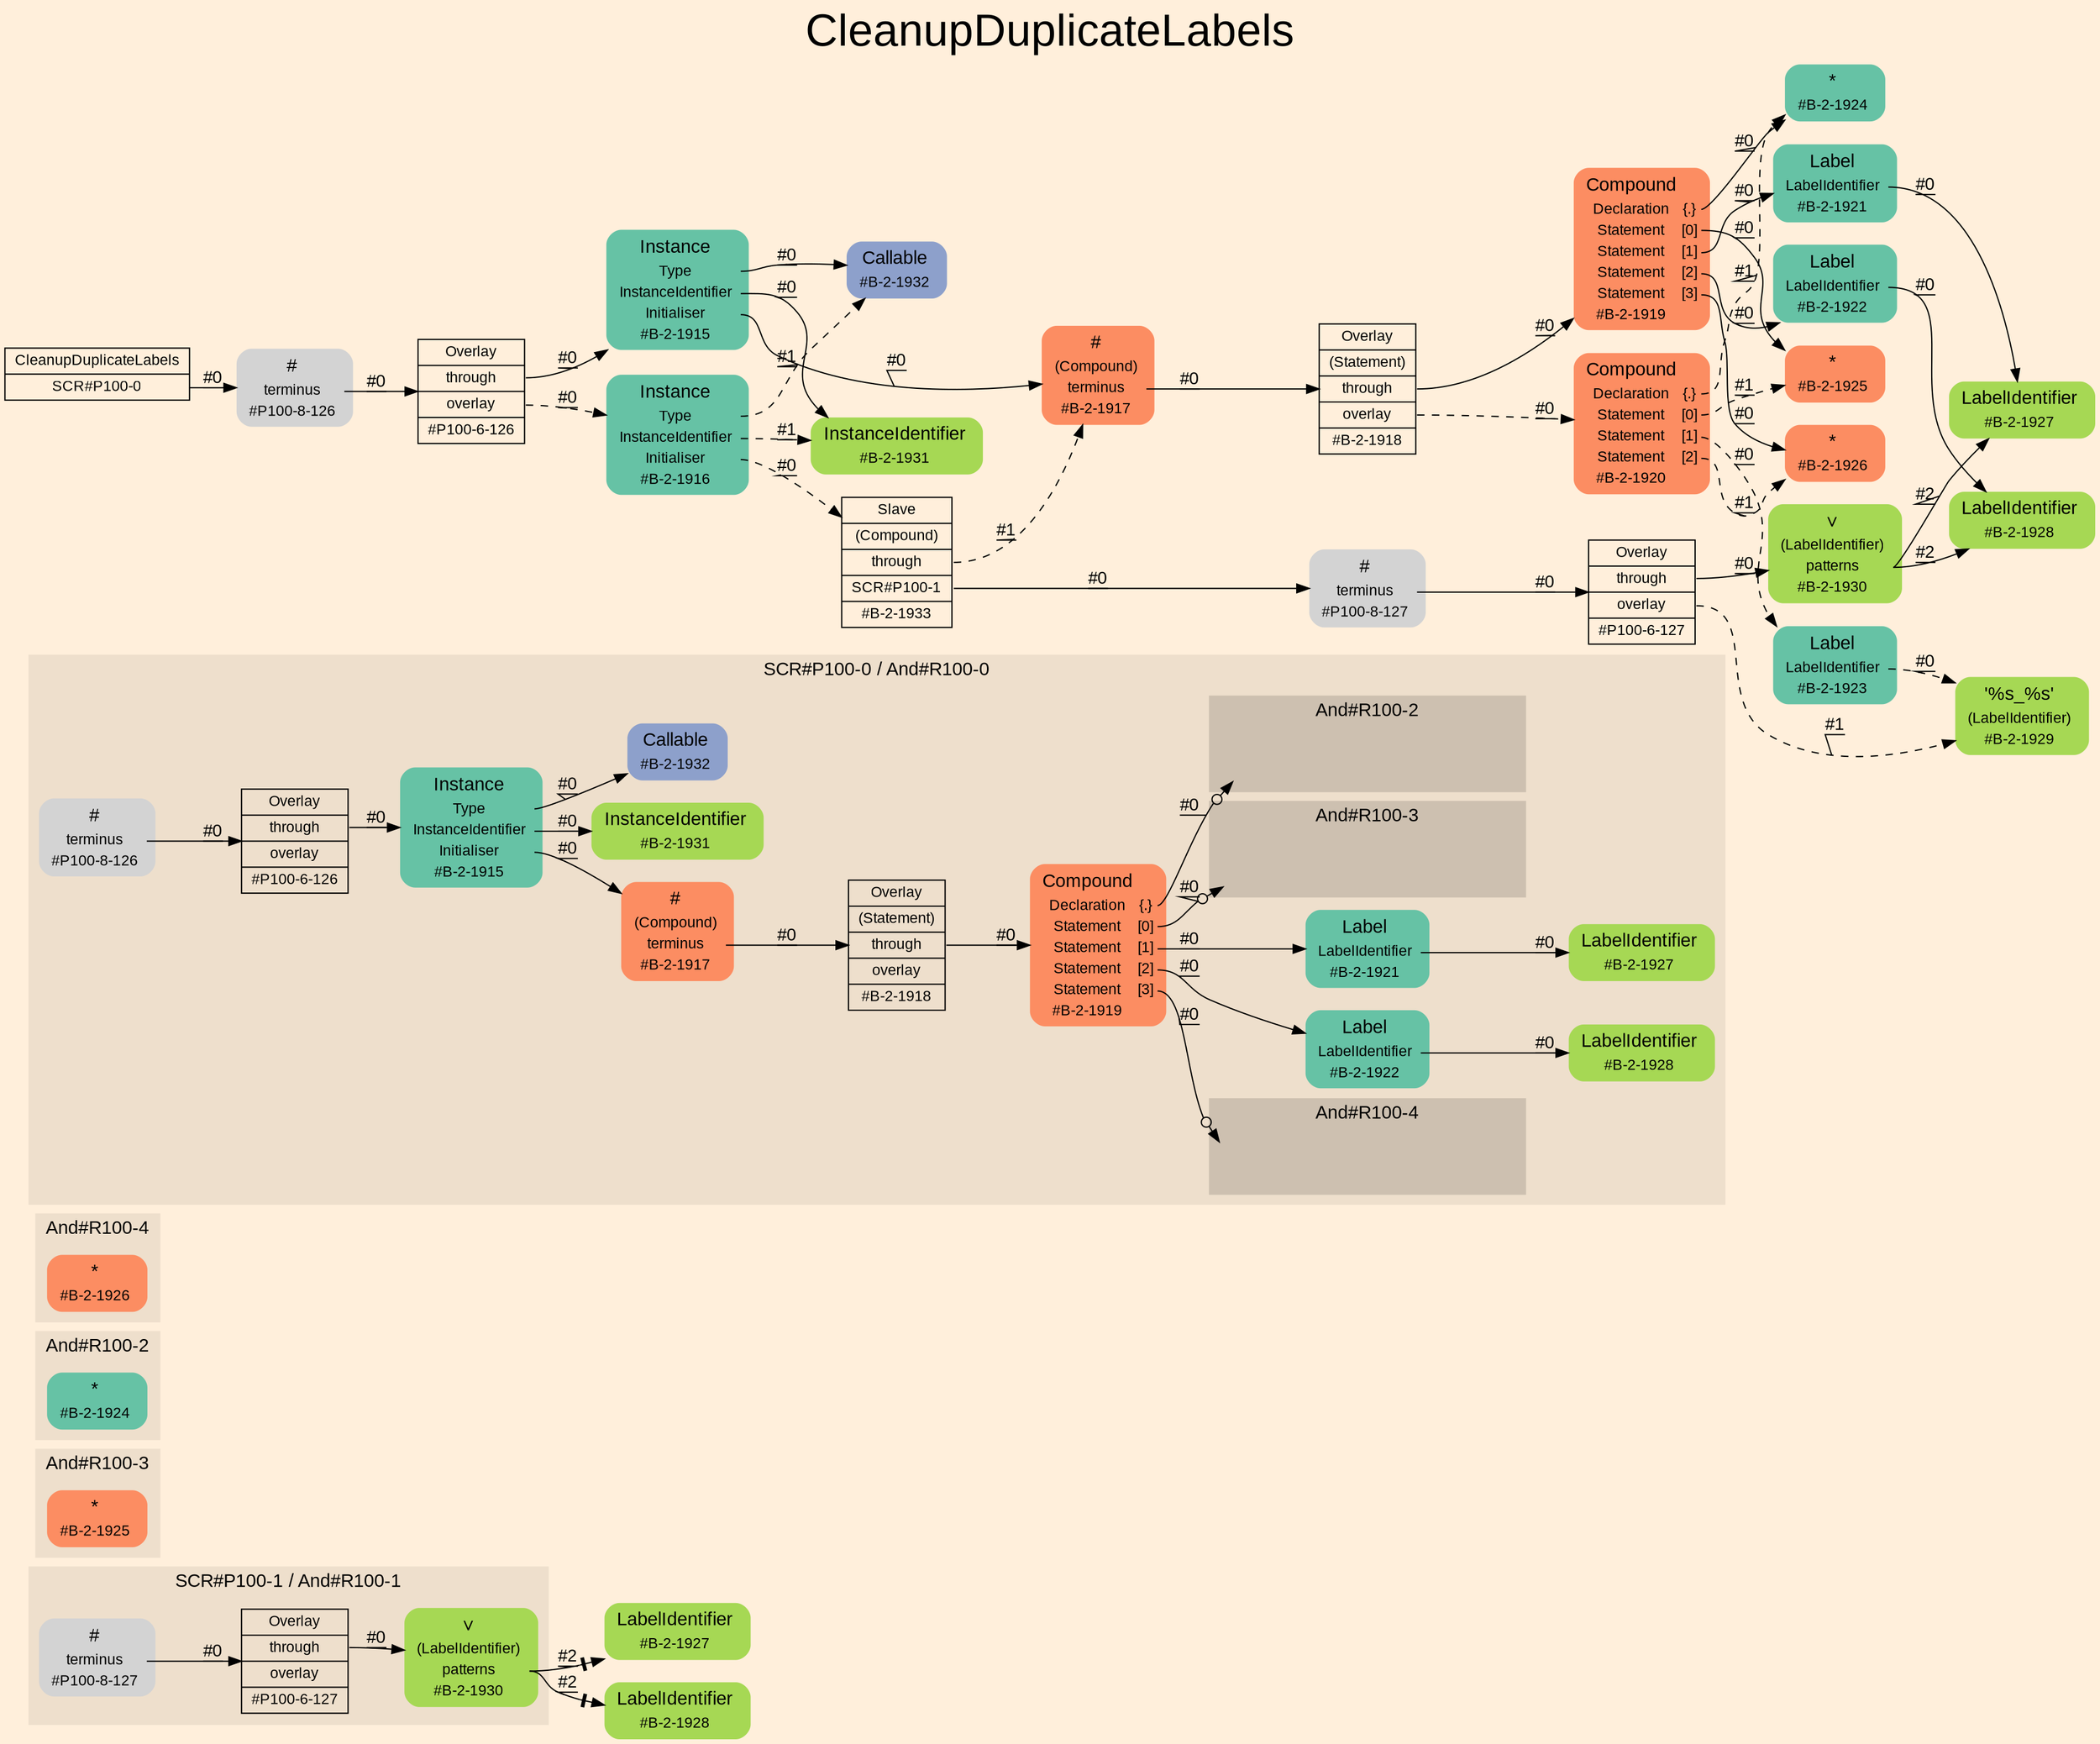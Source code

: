 digraph "CleanupDuplicateLabels" {
label = "CleanupDuplicateLabels"
labelloc = t
fontsize = "36"
graph [
    rankdir = "LR"
    ranksep = 0.3
    bgcolor = antiquewhite1
    color = black
    fontcolor = black
    fontname = "Arial"
];
node [
    fontname = "Arial"
];
edge [
    fontname = "Arial"
];

// -------------------- figure And#R100-1 --------------------
// -------- region And#R100-1 ----------
subgraph "clusterAnd#R100-1" {
    label = "SCR#P100-1 / And#R100-1"
    style = "filled"
    color = antiquewhite2
    fontsize = "15"
    "And#R100-1/#B-2-1930" [
        // -------- block And#R100-1/#B-2-1930 ----------
        shape = "plaintext"
        fillcolor = "/set28/5"
        label = <<TABLE BORDER="0" CELLBORDER="0" CELLSPACING="0">
         <TR><TD><FONT POINT-SIZE="15.0">∨</FONT></TD><TD></TD></TR>
         <TR><TD>(LabelIdentifier)</TD><TD PORT="port0"></TD></TR>
         <TR><TD>patterns</TD><TD PORT="port1"></TD></TR>
         <TR><TD>#B-2-1930</TD><TD PORT="port2"></TD></TR>
        </TABLE>>
        style = "rounded,filled"
        fontsize = "12"
    ];
    
    "And#R100-1/#P100-8-127" [
        // -------- block And#R100-1/#P100-8-127 ----------
        shape = "plaintext"
        label = <<TABLE BORDER="0" CELLBORDER="0" CELLSPACING="0">
         <TR><TD><FONT POINT-SIZE="15.0">#</FONT></TD><TD></TD></TR>
         <TR><TD>terminus</TD><TD PORT="port0"></TD></TR>
         <TR><TD>#P100-8-127</TD><TD PORT="port1"></TD></TR>
        </TABLE>>
        style = "rounded,filled"
        fontsize = "12"
    ];
    
    "And#R100-1/#P100-6-127" [
        // -------- block And#R100-1/#P100-6-127 ----------
        shape = "record"
        fillcolor = antiquewhite2
        label = "<fixed> Overlay | <port0> through | <port1> overlay | <port2> #P100-6-127"
        style = "filled"
        fontsize = "12"
        color = black
        fontcolor = black
    ];
    
}

"And#R100-1/#B-2-1927" [
    // -------- block And#R100-1/#B-2-1927 ----------
    shape = "plaintext"
    fillcolor = "/set28/5"
    label = <<TABLE BORDER="0" CELLBORDER="0" CELLSPACING="0">
     <TR><TD><FONT POINT-SIZE="15.0">LabelIdentifier</FONT></TD><TD></TD></TR>
     <TR><TD>#B-2-1927</TD><TD PORT="port0"></TD></TR>
    </TABLE>>
    style = "rounded,filled"
    fontsize = "12"
];

"And#R100-1/#B-2-1928" [
    // -------- block And#R100-1/#B-2-1928 ----------
    shape = "plaintext"
    fillcolor = "/set28/5"
    label = <<TABLE BORDER="0" CELLBORDER="0" CELLSPACING="0">
     <TR><TD><FONT POINT-SIZE="15.0">LabelIdentifier</FONT></TD><TD></TD></TR>
     <TR><TD>#B-2-1928</TD><TD PORT="port0"></TD></TR>
    </TABLE>>
    style = "rounded,filled"
    fontsize = "12"
];

"And#R100-1/#B-2-1930":port1 -> "And#R100-1/#B-2-1927" [
    arrowhead="normalnonetee"
    label = "#2"
    decorate = true
    color = black
    fontcolor = black
];

"And#R100-1/#B-2-1930":port1 -> "And#R100-1/#B-2-1928" [
    arrowhead="normalnonetee"
    label = "#2"
    decorate = true
    color = black
    fontcolor = black
];

"And#R100-1/#P100-8-127":port0 -> "And#R100-1/#P100-6-127" [
    label = "#0"
    decorate = true
    color = black
    fontcolor = black
];

"And#R100-1/#P100-6-127":port0 -> "And#R100-1/#B-2-1930" [
    label = "#0"
    decorate = true
    color = black
    fontcolor = black
];


// -------------------- figure And#R100-3 --------------------
// -------- region And#R100-3 ----------
subgraph "clusterAnd#R100-3" {
    label = "And#R100-3"
    style = "filled"
    color = antiquewhite2
    fontsize = "15"
    "And#R100-3/#B-2-1925" [
        // -------- block And#R100-3/#B-2-1925 ----------
        shape = "plaintext"
        fillcolor = "/set28/2"
        label = <<TABLE BORDER="0" CELLBORDER="0" CELLSPACING="0">
         <TR><TD><FONT POINT-SIZE="15.0">*</FONT></TD><TD></TD></TR>
         <TR><TD>#B-2-1925</TD><TD PORT="port0"></TD></TR>
        </TABLE>>
        style = "rounded,filled"
        fontsize = "12"
    ];
    
}


// -------------------- figure And#R100-2 --------------------
// -------- region And#R100-2 ----------
subgraph "clusterAnd#R100-2" {
    label = "And#R100-2"
    style = "filled"
    color = antiquewhite2
    fontsize = "15"
    "And#R100-2/#B-2-1924" [
        // -------- block And#R100-2/#B-2-1924 ----------
        shape = "plaintext"
        fillcolor = "/set28/1"
        label = <<TABLE BORDER="0" CELLBORDER="0" CELLSPACING="0">
         <TR><TD><FONT POINT-SIZE="15.0">*</FONT></TD><TD></TD></TR>
         <TR><TD>#B-2-1924</TD><TD PORT="port0"></TD></TR>
        </TABLE>>
        style = "rounded,filled"
        fontsize = "12"
    ];
    
}


// -------------------- figure And#R100-4 --------------------
// -------- region And#R100-4 ----------
subgraph "clusterAnd#R100-4" {
    label = "And#R100-4"
    style = "filled"
    color = antiquewhite2
    fontsize = "15"
    "And#R100-4/#B-2-1926" [
        // -------- block And#R100-4/#B-2-1926 ----------
        shape = "plaintext"
        fillcolor = "/set28/2"
        label = <<TABLE BORDER="0" CELLBORDER="0" CELLSPACING="0">
         <TR><TD><FONT POINT-SIZE="15.0">*</FONT></TD><TD></TD></TR>
         <TR><TD>#B-2-1926</TD><TD PORT="port0"></TD></TR>
        </TABLE>>
        style = "rounded,filled"
        fontsize = "12"
    ];
    
}


// -------------------- figure And#R100-0 --------------------
// -------- region And#R100-0 ----------
subgraph "clusterAnd#R100-0" {
    label = "SCR#P100-0 / And#R100-0"
    style = "filled"
    color = antiquewhite2
    fontsize = "15"
    "And#R100-0/#B-2-1917" [
        // -------- block And#R100-0/#B-2-1917 ----------
        shape = "plaintext"
        fillcolor = "/set28/2"
        label = <<TABLE BORDER="0" CELLBORDER="0" CELLSPACING="0">
         <TR><TD><FONT POINT-SIZE="15.0">#</FONT></TD><TD></TD></TR>
         <TR><TD>(Compound)</TD><TD PORT="port0"></TD></TR>
         <TR><TD>terminus</TD><TD PORT="port1"></TD></TR>
         <TR><TD>#B-2-1917</TD><TD PORT="port2"></TD></TR>
        </TABLE>>
        style = "rounded,filled"
        fontsize = "12"
    ];
    
    "And#R100-0/#B-2-1921" [
        // -------- block And#R100-0/#B-2-1921 ----------
        shape = "plaintext"
        fillcolor = "/set28/1"
        label = <<TABLE BORDER="0" CELLBORDER="0" CELLSPACING="0">
         <TR><TD><FONT POINT-SIZE="15.0">Label</FONT></TD><TD></TD></TR>
         <TR><TD>LabelIdentifier</TD><TD PORT="port0"></TD></TR>
         <TR><TD>#B-2-1921</TD><TD PORT="port1"></TD></TR>
        </TABLE>>
        style = "rounded,filled"
        fontsize = "12"
    ];
    
    "And#R100-0/#B-2-1918" [
        // -------- block And#R100-0/#B-2-1918 ----------
        shape = "record"
        fillcolor = antiquewhite2
        label = "<fixed> Overlay | <port0> (Statement) | <port1> through | <port2> overlay | <port3> #B-2-1918"
        style = "filled"
        fontsize = "12"
        color = black
        fontcolor = black
    ];
    
    "And#R100-0/#B-2-1919" [
        // -------- block And#R100-0/#B-2-1919 ----------
        shape = "plaintext"
        fillcolor = "/set28/2"
        label = <<TABLE BORDER="0" CELLBORDER="0" CELLSPACING="0">
         <TR><TD><FONT POINT-SIZE="15.0">Compound</FONT></TD><TD></TD></TR>
         <TR><TD>Declaration</TD><TD PORT="port0">{.}</TD></TR>
         <TR><TD>Statement</TD><TD PORT="port1">[0]</TD></TR>
         <TR><TD>Statement</TD><TD PORT="port2">[1]</TD></TR>
         <TR><TD>Statement</TD><TD PORT="port3">[2]</TD></TR>
         <TR><TD>Statement</TD><TD PORT="port4">[3]</TD></TR>
         <TR><TD>#B-2-1919</TD><TD PORT="port5"></TD></TR>
        </TABLE>>
        style = "rounded,filled"
        fontsize = "12"
    ];
    
    "And#R100-0/#B-2-1927" [
        // -------- block And#R100-0/#B-2-1927 ----------
        shape = "plaintext"
        fillcolor = "/set28/5"
        label = <<TABLE BORDER="0" CELLBORDER="0" CELLSPACING="0">
         <TR><TD><FONT POINT-SIZE="15.0">LabelIdentifier</FONT></TD><TD></TD></TR>
         <TR><TD>#B-2-1927</TD><TD PORT="port0"></TD></TR>
        </TABLE>>
        style = "rounded,filled"
        fontsize = "12"
    ];
    
    "And#R100-0/#P100-8-126" [
        // -------- block And#R100-0/#P100-8-126 ----------
        shape = "plaintext"
        label = <<TABLE BORDER="0" CELLBORDER="0" CELLSPACING="0">
         <TR><TD><FONT POINT-SIZE="15.0">#</FONT></TD><TD></TD></TR>
         <TR><TD>terminus</TD><TD PORT="port0"></TD></TR>
         <TR><TD>#P100-8-126</TD><TD PORT="port1"></TD></TR>
        </TABLE>>
        style = "rounded,filled"
        fontsize = "12"
    ];
    
    "And#R100-0/#B-2-1931" [
        // -------- block And#R100-0/#B-2-1931 ----------
        shape = "plaintext"
        fillcolor = "/set28/5"
        label = <<TABLE BORDER="0" CELLBORDER="0" CELLSPACING="0">
         <TR><TD><FONT POINT-SIZE="15.0">InstanceIdentifier</FONT></TD><TD></TD></TR>
         <TR><TD>#B-2-1931</TD><TD PORT="port0"></TD></TR>
        </TABLE>>
        style = "rounded,filled"
        fontsize = "12"
    ];
    
    "And#R100-0/#B-2-1915" [
        // -------- block And#R100-0/#B-2-1915 ----------
        shape = "plaintext"
        fillcolor = "/set28/1"
        label = <<TABLE BORDER="0" CELLBORDER="0" CELLSPACING="0">
         <TR><TD><FONT POINT-SIZE="15.0">Instance</FONT></TD><TD></TD></TR>
         <TR><TD>Type</TD><TD PORT="port0"></TD></TR>
         <TR><TD>InstanceIdentifier</TD><TD PORT="port1"></TD></TR>
         <TR><TD>Initialiser</TD><TD PORT="port2"></TD></TR>
         <TR><TD>#B-2-1915</TD><TD PORT="port3"></TD></TR>
        </TABLE>>
        style = "rounded,filled"
        fontsize = "12"
    ];
    
    "And#R100-0/#B-2-1928" [
        // -------- block And#R100-0/#B-2-1928 ----------
        shape = "plaintext"
        fillcolor = "/set28/5"
        label = <<TABLE BORDER="0" CELLBORDER="0" CELLSPACING="0">
         <TR><TD><FONT POINT-SIZE="15.0">LabelIdentifier</FONT></TD><TD></TD></TR>
         <TR><TD>#B-2-1928</TD><TD PORT="port0"></TD></TR>
        </TABLE>>
        style = "rounded,filled"
        fontsize = "12"
    ];
    
    "And#R100-0/#P100-6-126" [
        // -------- block And#R100-0/#P100-6-126 ----------
        shape = "record"
        fillcolor = antiquewhite2
        label = "<fixed> Overlay | <port0> through | <port1> overlay | <port2> #P100-6-126"
        style = "filled"
        fontsize = "12"
        color = black
        fontcolor = black
    ];
    
    "And#R100-0/#B-2-1932" [
        // -------- block And#R100-0/#B-2-1932 ----------
        shape = "plaintext"
        fillcolor = "/set28/3"
        label = <<TABLE BORDER="0" CELLBORDER="0" CELLSPACING="0">
         <TR><TD><FONT POINT-SIZE="15.0">Callable</FONT></TD><TD></TD></TR>
         <TR><TD>#B-2-1932</TD><TD PORT="port0"></TD></TR>
        </TABLE>>
        style = "rounded,filled"
        fontsize = "12"
    ];
    
    "And#R100-0/#B-2-1922" [
        // -------- block And#R100-0/#B-2-1922 ----------
        shape = "plaintext"
        fillcolor = "/set28/1"
        label = <<TABLE BORDER="0" CELLBORDER="0" CELLSPACING="0">
         <TR><TD><FONT POINT-SIZE="15.0">Label</FONT></TD><TD></TD></TR>
         <TR><TD>LabelIdentifier</TD><TD PORT="port0"></TD></TR>
         <TR><TD>#B-2-1922</TD><TD PORT="port1"></TD></TR>
        </TABLE>>
        style = "rounded,filled"
        fontsize = "12"
    ];
    
    // -------- region And#R100-0/And#R100-2 ----------
    subgraph "clusterAnd#R100-0/And#R100-2" {
        label = "And#R100-2"
        style = "filled"
        color = antiquewhite3
        fontsize = "15"
        "And#R100-0/And#R100-2/#B-2-1924" [
            // -------- block And#R100-0/And#R100-2/#B-2-1924 ----------
            shape = none
            fillcolor = "/set28/1"
            style = "invisible"
        ];
        
    }
    
    // -------- region And#R100-0/And#R100-3 ----------
    subgraph "clusterAnd#R100-0/And#R100-3" {
        label = "And#R100-3"
        style = "filled"
        color = antiquewhite3
        fontsize = "15"
        "And#R100-0/And#R100-3/#B-2-1925" [
            // -------- block And#R100-0/And#R100-3/#B-2-1925 ----------
            shape = none
            fillcolor = "/set28/2"
            style = "invisible"
        ];
        
    }
    
    // -------- region And#R100-0/And#R100-4 ----------
    subgraph "clusterAnd#R100-0/And#R100-4" {
        label = "And#R100-4"
        style = "filled"
        color = antiquewhite3
        fontsize = "15"
        "And#R100-0/And#R100-4/#B-2-1926" [
            // -------- block And#R100-0/And#R100-4/#B-2-1926 ----------
            shape = none
            fillcolor = "/set28/2"
            style = "invisible"
        ];
        
    }
    
}

"And#R100-0/#B-2-1917":port1 -> "And#R100-0/#B-2-1918" [
    label = "#0"
    decorate = true
    color = black
    fontcolor = black
];

"And#R100-0/#B-2-1921":port0 -> "And#R100-0/#B-2-1927" [
    label = "#0"
    decorate = true
    color = black
    fontcolor = black
];

"And#R100-0/#B-2-1918":port1 -> "And#R100-0/#B-2-1919" [
    label = "#0"
    decorate = true
    color = black
    fontcolor = black
];

"And#R100-0/#B-2-1919":port0 -> "And#R100-0/And#R100-2/#B-2-1924" [
    arrowhead="normalnoneodot"
    label = "#0"
    decorate = true
    color = black
    fontcolor = black
];

"And#R100-0/#B-2-1919":port1 -> "And#R100-0/And#R100-3/#B-2-1925" [
    arrowhead="normalnoneodot"
    label = "#0"
    decorate = true
    color = black
    fontcolor = black
];

"And#R100-0/#B-2-1919":port2 -> "And#R100-0/#B-2-1921" [
    label = "#0"
    decorate = true
    color = black
    fontcolor = black
];

"And#R100-0/#B-2-1919":port3 -> "And#R100-0/#B-2-1922" [
    label = "#0"
    decorate = true
    color = black
    fontcolor = black
];

"And#R100-0/#B-2-1919":port4 -> "And#R100-0/And#R100-4/#B-2-1926" [
    arrowhead="normalnoneodot"
    label = "#0"
    decorate = true
    color = black
    fontcolor = black
];

"And#R100-0/#P100-8-126":port0 -> "And#R100-0/#P100-6-126" [
    label = "#0"
    decorate = true
    color = black
    fontcolor = black
];

"And#R100-0/#B-2-1915":port0 -> "And#R100-0/#B-2-1932" [
    label = "#0"
    decorate = true
    color = black
    fontcolor = black
];

"And#R100-0/#B-2-1915":port1 -> "And#R100-0/#B-2-1931" [
    label = "#0"
    decorate = true
    color = black
    fontcolor = black
];

"And#R100-0/#B-2-1915":port2 -> "And#R100-0/#B-2-1917" [
    label = "#0"
    decorate = true
    color = black
    fontcolor = black
];

"And#R100-0/#P100-6-126":port0 -> "And#R100-0/#B-2-1915" [
    label = "#0"
    decorate = true
    color = black
    fontcolor = black
];

"And#R100-0/#B-2-1922":port0 -> "And#R100-0/#B-2-1928" [
    label = "#0"
    decorate = true
    color = black
    fontcolor = black
];


// -------------------- transformation figure --------------------
"CR#P100-0" [
    // -------- block CR#P100-0 ----------
    shape = "record"
    fillcolor = antiquewhite1
    label = "<fixed> CleanupDuplicateLabels | <port0> SCR#P100-0"
    style = "filled"
    fontsize = "12"
    color = black
    fontcolor = black
];

"#P100-8-126" [
    // -------- block #P100-8-126 ----------
    shape = "plaintext"
    label = <<TABLE BORDER="0" CELLBORDER="0" CELLSPACING="0">
     <TR><TD><FONT POINT-SIZE="15.0">#</FONT></TD><TD></TD></TR>
     <TR><TD>terminus</TD><TD PORT="port0"></TD></TR>
     <TR><TD>#P100-8-126</TD><TD PORT="port1"></TD></TR>
    </TABLE>>
    style = "rounded,filled"
    fontsize = "12"
];

"#P100-6-126" [
    // -------- block #P100-6-126 ----------
    shape = "record"
    fillcolor = antiquewhite1
    label = "<fixed> Overlay | <port0> through | <port1> overlay | <port2> #P100-6-126"
    style = "filled"
    fontsize = "12"
    color = black
    fontcolor = black
];

"#B-2-1915" [
    // -------- block #B-2-1915 ----------
    shape = "plaintext"
    fillcolor = "/set28/1"
    label = <<TABLE BORDER="0" CELLBORDER="0" CELLSPACING="0">
     <TR><TD><FONT POINT-SIZE="15.0">Instance</FONT></TD><TD></TD></TR>
     <TR><TD>Type</TD><TD PORT="port0"></TD></TR>
     <TR><TD>InstanceIdentifier</TD><TD PORT="port1"></TD></TR>
     <TR><TD>Initialiser</TD><TD PORT="port2"></TD></TR>
     <TR><TD>#B-2-1915</TD><TD PORT="port3"></TD></TR>
    </TABLE>>
    style = "rounded,filled"
    fontsize = "12"
];

"#B-2-1932" [
    // -------- block #B-2-1932 ----------
    shape = "plaintext"
    fillcolor = "/set28/3"
    label = <<TABLE BORDER="0" CELLBORDER="0" CELLSPACING="0">
     <TR><TD><FONT POINT-SIZE="15.0">Callable</FONT></TD><TD></TD></TR>
     <TR><TD>#B-2-1932</TD><TD PORT="port0"></TD></TR>
    </TABLE>>
    style = "rounded,filled"
    fontsize = "12"
];

"#B-2-1931" [
    // -------- block #B-2-1931 ----------
    shape = "plaintext"
    fillcolor = "/set28/5"
    label = <<TABLE BORDER="0" CELLBORDER="0" CELLSPACING="0">
     <TR><TD><FONT POINT-SIZE="15.0">InstanceIdentifier</FONT></TD><TD></TD></TR>
     <TR><TD>#B-2-1931</TD><TD PORT="port0"></TD></TR>
    </TABLE>>
    style = "rounded,filled"
    fontsize = "12"
];

"#B-2-1917" [
    // -------- block #B-2-1917 ----------
    shape = "plaintext"
    fillcolor = "/set28/2"
    label = <<TABLE BORDER="0" CELLBORDER="0" CELLSPACING="0">
     <TR><TD><FONT POINT-SIZE="15.0">#</FONT></TD><TD></TD></TR>
     <TR><TD>(Compound)</TD><TD PORT="port0"></TD></TR>
     <TR><TD>terminus</TD><TD PORT="port1"></TD></TR>
     <TR><TD>#B-2-1917</TD><TD PORT="port2"></TD></TR>
    </TABLE>>
    style = "rounded,filled"
    fontsize = "12"
];

"#B-2-1918" [
    // -------- block #B-2-1918 ----------
    shape = "record"
    fillcolor = antiquewhite1
    label = "<fixed> Overlay | <port0> (Statement) | <port1> through | <port2> overlay | <port3> #B-2-1918"
    style = "filled"
    fontsize = "12"
    color = black
    fontcolor = black
];

"#B-2-1919" [
    // -------- block #B-2-1919 ----------
    shape = "plaintext"
    fillcolor = "/set28/2"
    label = <<TABLE BORDER="0" CELLBORDER="0" CELLSPACING="0">
     <TR><TD><FONT POINT-SIZE="15.0">Compound</FONT></TD><TD></TD></TR>
     <TR><TD>Declaration</TD><TD PORT="port0">{.}</TD></TR>
     <TR><TD>Statement</TD><TD PORT="port1">[0]</TD></TR>
     <TR><TD>Statement</TD><TD PORT="port2">[1]</TD></TR>
     <TR><TD>Statement</TD><TD PORT="port3">[2]</TD></TR>
     <TR><TD>Statement</TD><TD PORT="port4">[3]</TD></TR>
     <TR><TD>#B-2-1919</TD><TD PORT="port5"></TD></TR>
    </TABLE>>
    style = "rounded,filled"
    fontsize = "12"
];

"#B-2-1924" [
    // -------- block #B-2-1924 ----------
    shape = "plaintext"
    fillcolor = "/set28/1"
    label = <<TABLE BORDER="0" CELLBORDER="0" CELLSPACING="0">
     <TR><TD><FONT POINT-SIZE="15.0">*</FONT></TD><TD></TD></TR>
     <TR><TD>#B-2-1924</TD><TD PORT="port0"></TD></TR>
    </TABLE>>
    style = "rounded,filled"
    fontsize = "12"
];

"#B-2-1925" [
    // -------- block #B-2-1925 ----------
    shape = "plaintext"
    fillcolor = "/set28/2"
    label = <<TABLE BORDER="0" CELLBORDER="0" CELLSPACING="0">
     <TR><TD><FONT POINT-SIZE="15.0">*</FONT></TD><TD></TD></TR>
     <TR><TD>#B-2-1925</TD><TD PORT="port0"></TD></TR>
    </TABLE>>
    style = "rounded,filled"
    fontsize = "12"
];

"#B-2-1921" [
    // -------- block #B-2-1921 ----------
    shape = "plaintext"
    fillcolor = "/set28/1"
    label = <<TABLE BORDER="0" CELLBORDER="0" CELLSPACING="0">
     <TR><TD><FONT POINT-SIZE="15.0">Label</FONT></TD><TD></TD></TR>
     <TR><TD>LabelIdentifier</TD><TD PORT="port0"></TD></TR>
     <TR><TD>#B-2-1921</TD><TD PORT="port1"></TD></TR>
    </TABLE>>
    style = "rounded,filled"
    fontsize = "12"
];

"#B-2-1927" [
    // -------- block #B-2-1927 ----------
    shape = "plaintext"
    fillcolor = "/set28/5"
    label = <<TABLE BORDER="0" CELLBORDER="0" CELLSPACING="0">
     <TR><TD><FONT POINT-SIZE="15.0">LabelIdentifier</FONT></TD><TD></TD></TR>
     <TR><TD>#B-2-1927</TD><TD PORT="port0"></TD></TR>
    </TABLE>>
    style = "rounded,filled"
    fontsize = "12"
];

"#B-2-1922" [
    // -------- block #B-2-1922 ----------
    shape = "plaintext"
    fillcolor = "/set28/1"
    label = <<TABLE BORDER="0" CELLBORDER="0" CELLSPACING="0">
     <TR><TD><FONT POINT-SIZE="15.0">Label</FONT></TD><TD></TD></TR>
     <TR><TD>LabelIdentifier</TD><TD PORT="port0"></TD></TR>
     <TR><TD>#B-2-1922</TD><TD PORT="port1"></TD></TR>
    </TABLE>>
    style = "rounded,filled"
    fontsize = "12"
];

"#B-2-1928" [
    // -------- block #B-2-1928 ----------
    shape = "plaintext"
    fillcolor = "/set28/5"
    label = <<TABLE BORDER="0" CELLBORDER="0" CELLSPACING="0">
     <TR><TD><FONT POINT-SIZE="15.0">LabelIdentifier</FONT></TD><TD></TD></TR>
     <TR><TD>#B-2-1928</TD><TD PORT="port0"></TD></TR>
    </TABLE>>
    style = "rounded,filled"
    fontsize = "12"
];

"#B-2-1926" [
    // -------- block #B-2-1926 ----------
    shape = "plaintext"
    fillcolor = "/set28/2"
    label = <<TABLE BORDER="0" CELLBORDER="0" CELLSPACING="0">
     <TR><TD><FONT POINT-SIZE="15.0">*</FONT></TD><TD></TD></TR>
     <TR><TD>#B-2-1926</TD><TD PORT="port0"></TD></TR>
    </TABLE>>
    style = "rounded,filled"
    fontsize = "12"
];

"#B-2-1920" [
    // -------- block #B-2-1920 ----------
    shape = "plaintext"
    fillcolor = "/set28/2"
    label = <<TABLE BORDER="0" CELLBORDER="0" CELLSPACING="0">
     <TR><TD><FONT POINT-SIZE="15.0">Compound</FONT></TD><TD></TD></TR>
     <TR><TD>Declaration</TD><TD PORT="port0">{.}</TD></TR>
     <TR><TD>Statement</TD><TD PORT="port1">[0]</TD></TR>
     <TR><TD>Statement</TD><TD PORT="port2">[1]</TD></TR>
     <TR><TD>Statement</TD><TD PORT="port3">[2]</TD></TR>
     <TR><TD>#B-2-1920</TD><TD PORT="port4"></TD></TR>
    </TABLE>>
    style = "rounded,filled"
    fontsize = "12"
];

"#B-2-1923" [
    // -------- block #B-2-1923 ----------
    shape = "plaintext"
    fillcolor = "/set28/1"
    label = <<TABLE BORDER="0" CELLBORDER="0" CELLSPACING="0">
     <TR><TD><FONT POINT-SIZE="15.0">Label</FONT></TD><TD></TD></TR>
     <TR><TD>LabelIdentifier</TD><TD PORT="port0"></TD></TR>
     <TR><TD>#B-2-1923</TD><TD PORT="port1"></TD></TR>
    </TABLE>>
    style = "rounded,filled"
    fontsize = "12"
];

"#B-2-1929" [
    // -------- block #B-2-1929 ----------
    shape = "plaintext"
    fillcolor = "/set28/5"
    label = <<TABLE BORDER="0" CELLBORDER="0" CELLSPACING="0">
     <TR><TD><FONT POINT-SIZE="15.0">'%s_%s'</FONT></TD><TD></TD></TR>
     <TR><TD>(LabelIdentifier)</TD><TD PORT="port0"></TD></TR>
     <TR><TD>#B-2-1929</TD><TD PORT="port1"></TD></TR>
    </TABLE>>
    style = "rounded,filled"
    fontsize = "12"
];

"#B-2-1916" [
    // -------- block #B-2-1916 ----------
    shape = "plaintext"
    fillcolor = "/set28/1"
    label = <<TABLE BORDER="0" CELLBORDER="0" CELLSPACING="0">
     <TR><TD><FONT POINT-SIZE="15.0">Instance</FONT></TD><TD></TD></TR>
     <TR><TD>Type</TD><TD PORT="port0"></TD></TR>
     <TR><TD>InstanceIdentifier</TD><TD PORT="port1"></TD></TR>
     <TR><TD>Initialiser</TD><TD PORT="port2"></TD></TR>
     <TR><TD>#B-2-1916</TD><TD PORT="port3"></TD></TR>
    </TABLE>>
    style = "rounded,filled"
    fontsize = "12"
];

"#B-2-1933" [
    // -------- block #B-2-1933 ----------
    shape = "record"
    fillcolor = antiquewhite1
    label = "<fixed> Slave | <port0> (Compound) | <port1> through | <port2> SCR#P100-1 | <port3> #B-2-1933"
    style = "filled"
    fontsize = "12"
    color = black
    fontcolor = black
];

"#P100-8-127" [
    // -------- block #P100-8-127 ----------
    shape = "plaintext"
    label = <<TABLE BORDER="0" CELLBORDER="0" CELLSPACING="0">
     <TR><TD><FONT POINT-SIZE="15.0">#</FONT></TD><TD></TD></TR>
     <TR><TD>terminus</TD><TD PORT="port0"></TD></TR>
     <TR><TD>#P100-8-127</TD><TD PORT="port1"></TD></TR>
    </TABLE>>
    style = "rounded,filled"
    fontsize = "12"
];

"#P100-6-127" [
    // -------- block #P100-6-127 ----------
    shape = "record"
    fillcolor = antiquewhite1
    label = "<fixed> Overlay | <port0> through | <port1> overlay | <port2> #P100-6-127"
    style = "filled"
    fontsize = "12"
    color = black
    fontcolor = black
];

"#B-2-1930" [
    // -------- block #B-2-1930 ----------
    shape = "plaintext"
    fillcolor = "/set28/5"
    label = <<TABLE BORDER="0" CELLBORDER="0" CELLSPACING="0">
     <TR><TD><FONT POINT-SIZE="15.0">∨</FONT></TD><TD></TD></TR>
     <TR><TD>(LabelIdentifier)</TD><TD PORT="port0"></TD></TR>
     <TR><TD>patterns</TD><TD PORT="port1"></TD></TR>
     <TR><TD>#B-2-1930</TD><TD PORT="port2"></TD></TR>
    </TABLE>>
    style = "rounded,filled"
    fontsize = "12"
];

"CR#P100-0":port0 -> "#P100-8-126" [
    label = "#0"
    decorate = true
    color = black
    fontcolor = black
];

"#P100-8-126":port0 -> "#P100-6-126" [
    label = "#0"
    decorate = true
    color = black
    fontcolor = black
];

"#P100-6-126":port0 -> "#B-2-1915" [
    label = "#0"
    decorate = true
    color = black
    fontcolor = black
];

"#P100-6-126":port1 -> "#B-2-1916" [
    style="dashed"
    label = "#0"
    decorate = true
    color = black
    fontcolor = black
];

"#B-2-1915":port0 -> "#B-2-1932" [
    label = "#0"
    decorate = true
    color = black
    fontcolor = black
];

"#B-2-1915":port1 -> "#B-2-1931" [
    label = "#0"
    decorate = true
    color = black
    fontcolor = black
];

"#B-2-1915":port2 -> "#B-2-1917" [
    label = "#0"
    decorate = true
    color = black
    fontcolor = black
];

"#B-2-1917":port1 -> "#B-2-1918" [
    label = "#0"
    decorate = true
    color = black
    fontcolor = black
];

"#B-2-1918":port1 -> "#B-2-1919" [
    label = "#0"
    decorate = true
    color = black
    fontcolor = black
];

"#B-2-1918":port2 -> "#B-2-1920" [
    style="dashed"
    label = "#0"
    decorate = true
    color = black
    fontcolor = black
];

"#B-2-1919":port0 -> "#B-2-1924" [
    label = "#0"
    decorate = true
    color = black
    fontcolor = black
];

"#B-2-1919":port1 -> "#B-2-1925" [
    label = "#0"
    decorate = true
    color = black
    fontcolor = black
];

"#B-2-1919":port2 -> "#B-2-1921" [
    label = "#0"
    decorate = true
    color = black
    fontcolor = black
];

"#B-2-1919":port3 -> "#B-2-1922" [
    label = "#0"
    decorate = true
    color = black
    fontcolor = black
];

"#B-2-1919":port4 -> "#B-2-1926" [
    label = "#0"
    decorate = true
    color = black
    fontcolor = black
];

"#B-2-1921":port0 -> "#B-2-1927" [
    label = "#0"
    decorate = true
    color = black
    fontcolor = black
];

"#B-2-1922":port0 -> "#B-2-1928" [
    label = "#0"
    decorate = true
    color = black
    fontcolor = black
];

"#B-2-1920":port0 -> "#B-2-1924" [
    style="dashed"
    label = "#1"
    decorate = true
    color = black
    fontcolor = black
];

"#B-2-1920":port1 -> "#B-2-1925" [
    style="dashed"
    label = "#1"
    decorate = true
    color = black
    fontcolor = black
];

"#B-2-1920":port2 -> "#B-2-1923" [
    style="dashed"
    label = "#0"
    decorate = true
    color = black
    fontcolor = black
];

"#B-2-1920":port3 -> "#B-2-1926" [
    style="dashed"
    label = "#1"
    decorate = true
    color = black
    fontcolor = black
];

"#B-2-1923":port0 -> "#B-2-1929" [
    style="dashed"
    label = "#0"
    decorate = true
    color = black
    fontcolor = black
];

"#B-2-1916":port0 -> "#B-2-1932" [
    style="dashed"
    label = "#1"
    decorate = true
    color = black
    fontcolor = black
];

"#B-2-1916":port1 -> "#B-2-1931" [
    style="dashed"
    label = "#1"
    decorate = true
    color = black
    fontcolor = black
];

"#B-2-1916":port2 -> "#B-2-1933" [
    style="dashed"
    label = "#0"
    decorate = true
    color = black
    fontcolor = black
];

"#B-2-1933":port1 -> "#B-2-1917" [
    style="dashed"
    label = "#1"
    decorate = true
    color = black
    fontcolor = black
];

"#B-2-1933":port2 -> "#P100-8-127" [
    label = "#0"
    decorate = true
    color = black
    fontcolor = black
];

"#P100-8-127":port0 -> "#P100-6-127" [
    label = "#0"
    decorate = true
    color = black
    fontcolor = black
];

"#P100-6-127":port0 -> "#B-2-1930" [
    label = "#0"
    decorate = true
    color = black
    fontcolor = black
];

"#P100-6-127":port1 -> "#B-2-1929" [
    style="dashed"
    label = "#1"
    decorate = true
    color = black
    fontcolor = black
];

"#B-2-1930":port1 -> "#B-2-1927" [
    label = "#2"
    decorate = true
    color = black
    fontcolor = black
];

"#B-2-1930":port1 -> "#B-2-1928" [
    label = "#2"
    decorate = true
    color = black
    fontcolor = black
];


}
